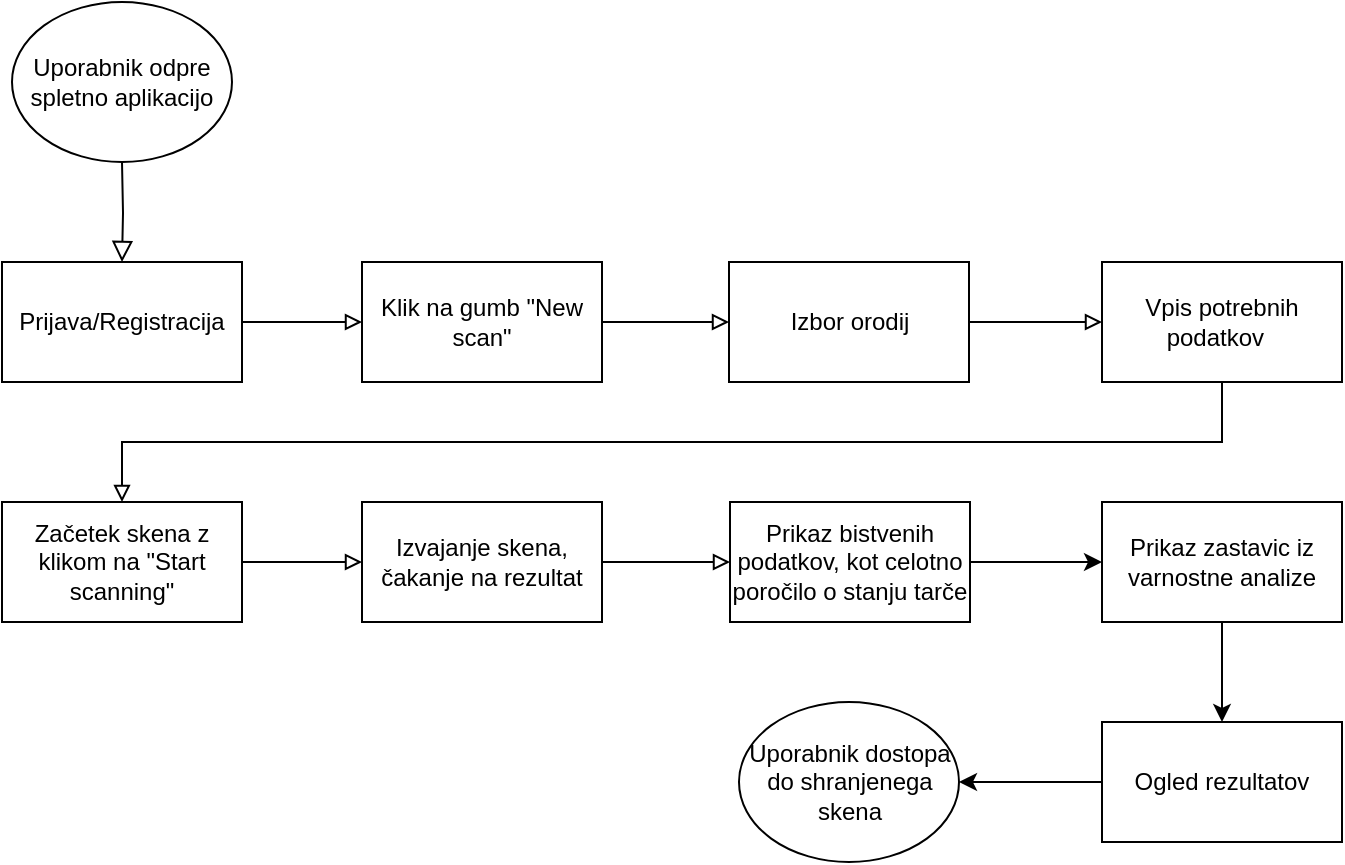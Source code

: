 <mxfile version="24.4.11" type="device">
  <diagram id="C5RBs43oDa-KdzZeNtuy" name="Page-1">
    <mxGraphModel dx="1434" dy="786" grid="1" gridSize="10" guides="1" tooltips="1" connect="1" arrows="1" fold="1" page="1" pageScale="1" pageWidth="827" pageHeight="1169" math="0" shadow="0">
      <root>
        <mxCell id="WIyWlLk6GJQsqaUBKTNV-0" />
        <mxCell id="WIyWlLk6GJQsqaUBKTNV-1" parent="WIyWlLk6GJQsqaUBKTNV-0" />
        <mxCell id="d2RgJHA1MF-0FJi521Wp-0" value="" style="rounded=0;html=1;jettySize=auto;orthogonalLoop=1;fontSize=11;endArrow=block;endFill=0;endSize=8;strokeWidth=1;shadow=0;labelBackgroundColor=none;edgeStyle=orthogonalEdgeStyle;entryX=0.5;entryY=0;entryDx=0;entryDy=0;" parent="WIyWlLk6GJQsqaUBKTNV-1" target="d2RgJHA1MF-0FJi521Wp-2" edge="1">
          <mxGeometry relative="1" as="geometry">
            <mxPoint x="110" y="130" as="targetPoint" />
            <mxPoint x="110" y="80" as="sourcePoint" />
          </mxGeometry>
        </mxCell>
        <mxCell id="d2RgJHA1MF-0FJi521Wp-4" value="" style="edgeStyle=orthogonalEdgeStyle;rounded=0;orthogonalLoop=1;jettySize=auto;html=1;endArrow=block;endFill=0;" parent="WIyWlLk6GJQsqaUBKTNV-1" source="d2RgJHA1MF-0FJi521Wp-2" target="d2RgJHA1MF-0FJi521Wp-3" edge="1">
          <mxGeometry relative="1" as="geometry" />
        </mxCell>
        <mxCell id="d2RgJHA1MF-0FJi521Wp-2" value="Prijava/Registracija" style="rounded=0;whiteSpace=wrap;html=1;" parent="WIyWlLk6GJQsqaUBKTNV-1" vertex="1">
          <mxGeometry x="50" y="130" width="120" height="60" as="geometry" />
        </mxCell>
        <mxCell id="d2RgJHA1MF-0FJi521Wp-6" value="" style="edgeStyle=orthogonalEdgeStyle;rounded=0;orthogonalLoop=1;jettySize=auto;html=1;endArrow=block;endFill=0;" parent="WIyWlLk6GJQsqaUBKTNV-1" source="d2RgJHA1MF-0FJi521Wp-3" target="d2RgJHA1MF-0FJi521Wp-5" edge="1">
          <mxGeometry relative="1" as="geometry" />
        </mxCell>
        <mxCell id="d2RgJHA1MF-0FJi521Wp-3" value="Klik na gumb &quot;New scan&quot;" style="whiteSpace=wrap;html=1;rounded=0;" parent="WIyWlLk6GJQsqaUBKTNV-1" vertex="1">
          <mxGeometry x="230" y="130" width="120" height="60" as="geometry" />
        </mxCell>
        <mxCell id="d2RgJHA1MF-0FJi521Wp-9" value="" style="edgeStyle=orthogonalEdgeStyle;rounded=0;orthogonalLoop=1;jettySize=auto;html=1;endArrow=block;endFill=0;" parent="WIyWlLk6GJQsqaUBKTNV-1" source="d2RgJHA1MF-0FJi521Wp-5" target="d2RgJHA1MF-0FJi521Wp-8" edge="1">
          <mxGeometry relative="1" as="geometry" />
        </mxCell>
        <mxCell id="d2RgJHA1MF-0FJi521Wp-5" value="Izbor orodij" style="whiteSpace=wrap;html=1;rounded=0;" parent="WIyWlLk6GJQsqaUBKTNV-1" vertex="1">
          <mxGeometry x="413.5" y="130" width="120" height="60" as="geometry" />
        </mxCell>
        <mxCell id="d2RgJHA1MF-0FJi521Wp-7" value="Uporabnik odpre spletno aplikacijo" style="ellipse;whiteSpace=wrap;html=1;" parent="WIyWlLk6GJQsqaUBKTNV-1" vertex="1">
          <mxGeometry x="55" width="110" height="80" as="geometry" />
        </mxCell>
        <mxCell id="d2RgJHA1MF-0FJi521Wp-11" value="" style="edgeStyle=orthogonalEdgeStyle;rounded=0;orthogonalLoop=1;jettySize=auto;html=1;endArrow=block;endFill=0;" parent="WIyWlLk6GJQsqaUBKTNV-1" source="d2RgJHA1MF-0FJi521Wp-8" target="d2RgJHA1MF-0FJi521Wp-10" edge="1">
          <mxGeometry relative="1" as="geometry">
            <Array as="points">
              <mxPoint x="660" y="220" />
              <mxPoint x="110" y="220" />
            </Array>
          </mxGeometry>
        </mxCell>
        <mxCell id="d2RgJHA1MF-0FJi521Wp-8" value="Vpis potrebnih podatkov&amp;nbsp;&amp;nbsp;" style="whiteSpace=wrap;html=1;rounded=0;" parent="WIyWlLk6GJQsqaUBKTNV-1" vertex="1">
          <mxGeometry x="600" y="130" width="120" height="60" as="geometry" />
        </mxCell>
        <mxCell id="d2RgJHA1MF-0FJi521Wp-13" value="" style="edgeStyle=orthogonalEdgeStyle;rounded=0;orthogonalLoop=1;jettySize=auto;html=1;endArrow=block;endFill=0;" parent="WIyWlLk6GJQsqaUBKTNV-1" source="d2RgJHA1MF-0FJi521Wp-10" target="d2RgJHA1MF-0FJi521Wp-12" edge="1">
          <mxGeometry relative="1" as="geometry" />
        </mxCell>
        <mxCell id="d2RgJHA1MF-0FJi521Wp-10" value="Začetek skena z klikom na &quot;Start scanning&quot;" style="whiteSpace=wrap;html=1;rounded=0;" parent="WIyWlLk6GJQsqaUBKTNV-1" vertex="1">
          <mxGeometry x="50" y="250" width="120" height="60" as="geometry" />
        </mxCell>
        <mxCell id="d2RgJHA1MF-0FJi521Wp-15" value="" style="edgeStyle=orthogonalEdgeStyle;rounded=0;orthogonalLoop=1;jettySize=auto;html=1;endArrow=block;endFill=0;" parent="WIyWlLk6GJQsqaUBKTNV-1" source="d2RgJHA1MF-0FJi521Wp-12" edge="1">
          <mxGeometry relative="1" as="geometry">
            <mxPoint x="414" y="280" as="targetPoint" />
          </mxGeometry>
        </mxCell>
        <mxCell id="d2RgJHA1MF-0FJi521Wp-12" value="Izvajanje skena, čakanje na rezultat" style="whiteSpace=wrap;html=1;rounded=0;" parent="WIyWlLk6GJQsqaUBKTNV-1" vertex="1">
          <mxGeometry x="230" y="250" width="120" height="60" as="geometry" />
        </mxCell>
        <mxCell id="xIisNdzLz8dJUXDjWyv6-1" value="" style="edgeStyle=orthogonalEdgeStyle;rounded=0;orthogonalLoop=1;jettySize=auto;html=1;" edge="1" parent="WIyWlLk6GJQsqaUBKTNV-1" source="d2RgJHA1MF-0FJi521Wp-16" target="xIisNdzLz8dJUXDjWyv6-0">
          <mxGeometry relative="1" as="geometry" />
        </mxCell>
        <mxCell id="d2RgJHA1MF-0FJi521Wp-16" value="Prikaz bistvenih podatkov, kot celotno poročilo o stanju tarče" style="whiteSpace=wrap;html=1;rounded=0;" parent="WIyWlLk6GJQsqaUBKTNV-1" vertex="1">
          <mxGeometry x="414" y="250" width="120" height="60" as="geometry" />
        </mxCell>
        <mxCell id="xIisNdzLz8dJUXDjWyv6-3" value="" style="edgeStyle=orthogonalEdgeStyle;rounded=0;orthogonalLoop=1;jettySize=auto;html=1;" edge="1" parent="WIyWlLk6GJQsqaUBKTNV-1" source="xIisNdzLz8dJUXDjWyv6-0" target="xIisNdzLz8dJUXDjWyv6-2">
          <mxGeometry relative="1" as="geometry" />
        </mxCell>
        <mxCell id="xIisNdzLz8dJUXDjWyv6-0" value="Prikaz zastavic iz varnostne analize" style="whiteSpace=wrap;html=1;rounded=0;" vertex="1" parent="WIyWlLk6GJQsqaUBKTNV-1">
          <mxGeometry x="600" y="250" width="120" height="60" as="geometry" />
        </mxCell>
        <mxCell id="xIisNdzLz8dJUXDjWyv6-5" value="" style="edgeStyle=orthogonalEdgeStyle;rounded=0;orthogonalLoop=1;jettySize=auto;html=1;" edge="1" parent="WIyWlLk6GJQsqaUBKTNV-1" source="xIisNdzLz8dJUXDjWyv6-2" target="xIisNdzLz8dJUXDjWyv6-4">
          <mxGeometry relative="1" as="geometry" />
        </mxCell>
        <mxCell id="xIisNdzLz8dJUXDjWyv6-2" value="Ogled rezultatov" style="whiteSpace=wrap;html=1;rounded=0;" vertex="1" parent="WIyWlLk6GJQsqaUBKTNV-1">
          <mxGeometry x="600" y="360" width="120" height="60" as="geometry" />
        </mxCell>
        <mxCell id="xIisNdzLz8dJUXDjWyv6-4" value="Uporabnik dostopa do shranjenega skena" style="ellipse;whiteSpace=wrap;html=1;" vertex="1" parent="WIyWlLk6GJQsqaUBKTNV-1">
          <mxGeometry x="418.5" y="350" width="110" height="80" as="geometry" />
        </mxCell>
      </root>
    </mxGraphModel>
  </diagram>
</mxfile>
